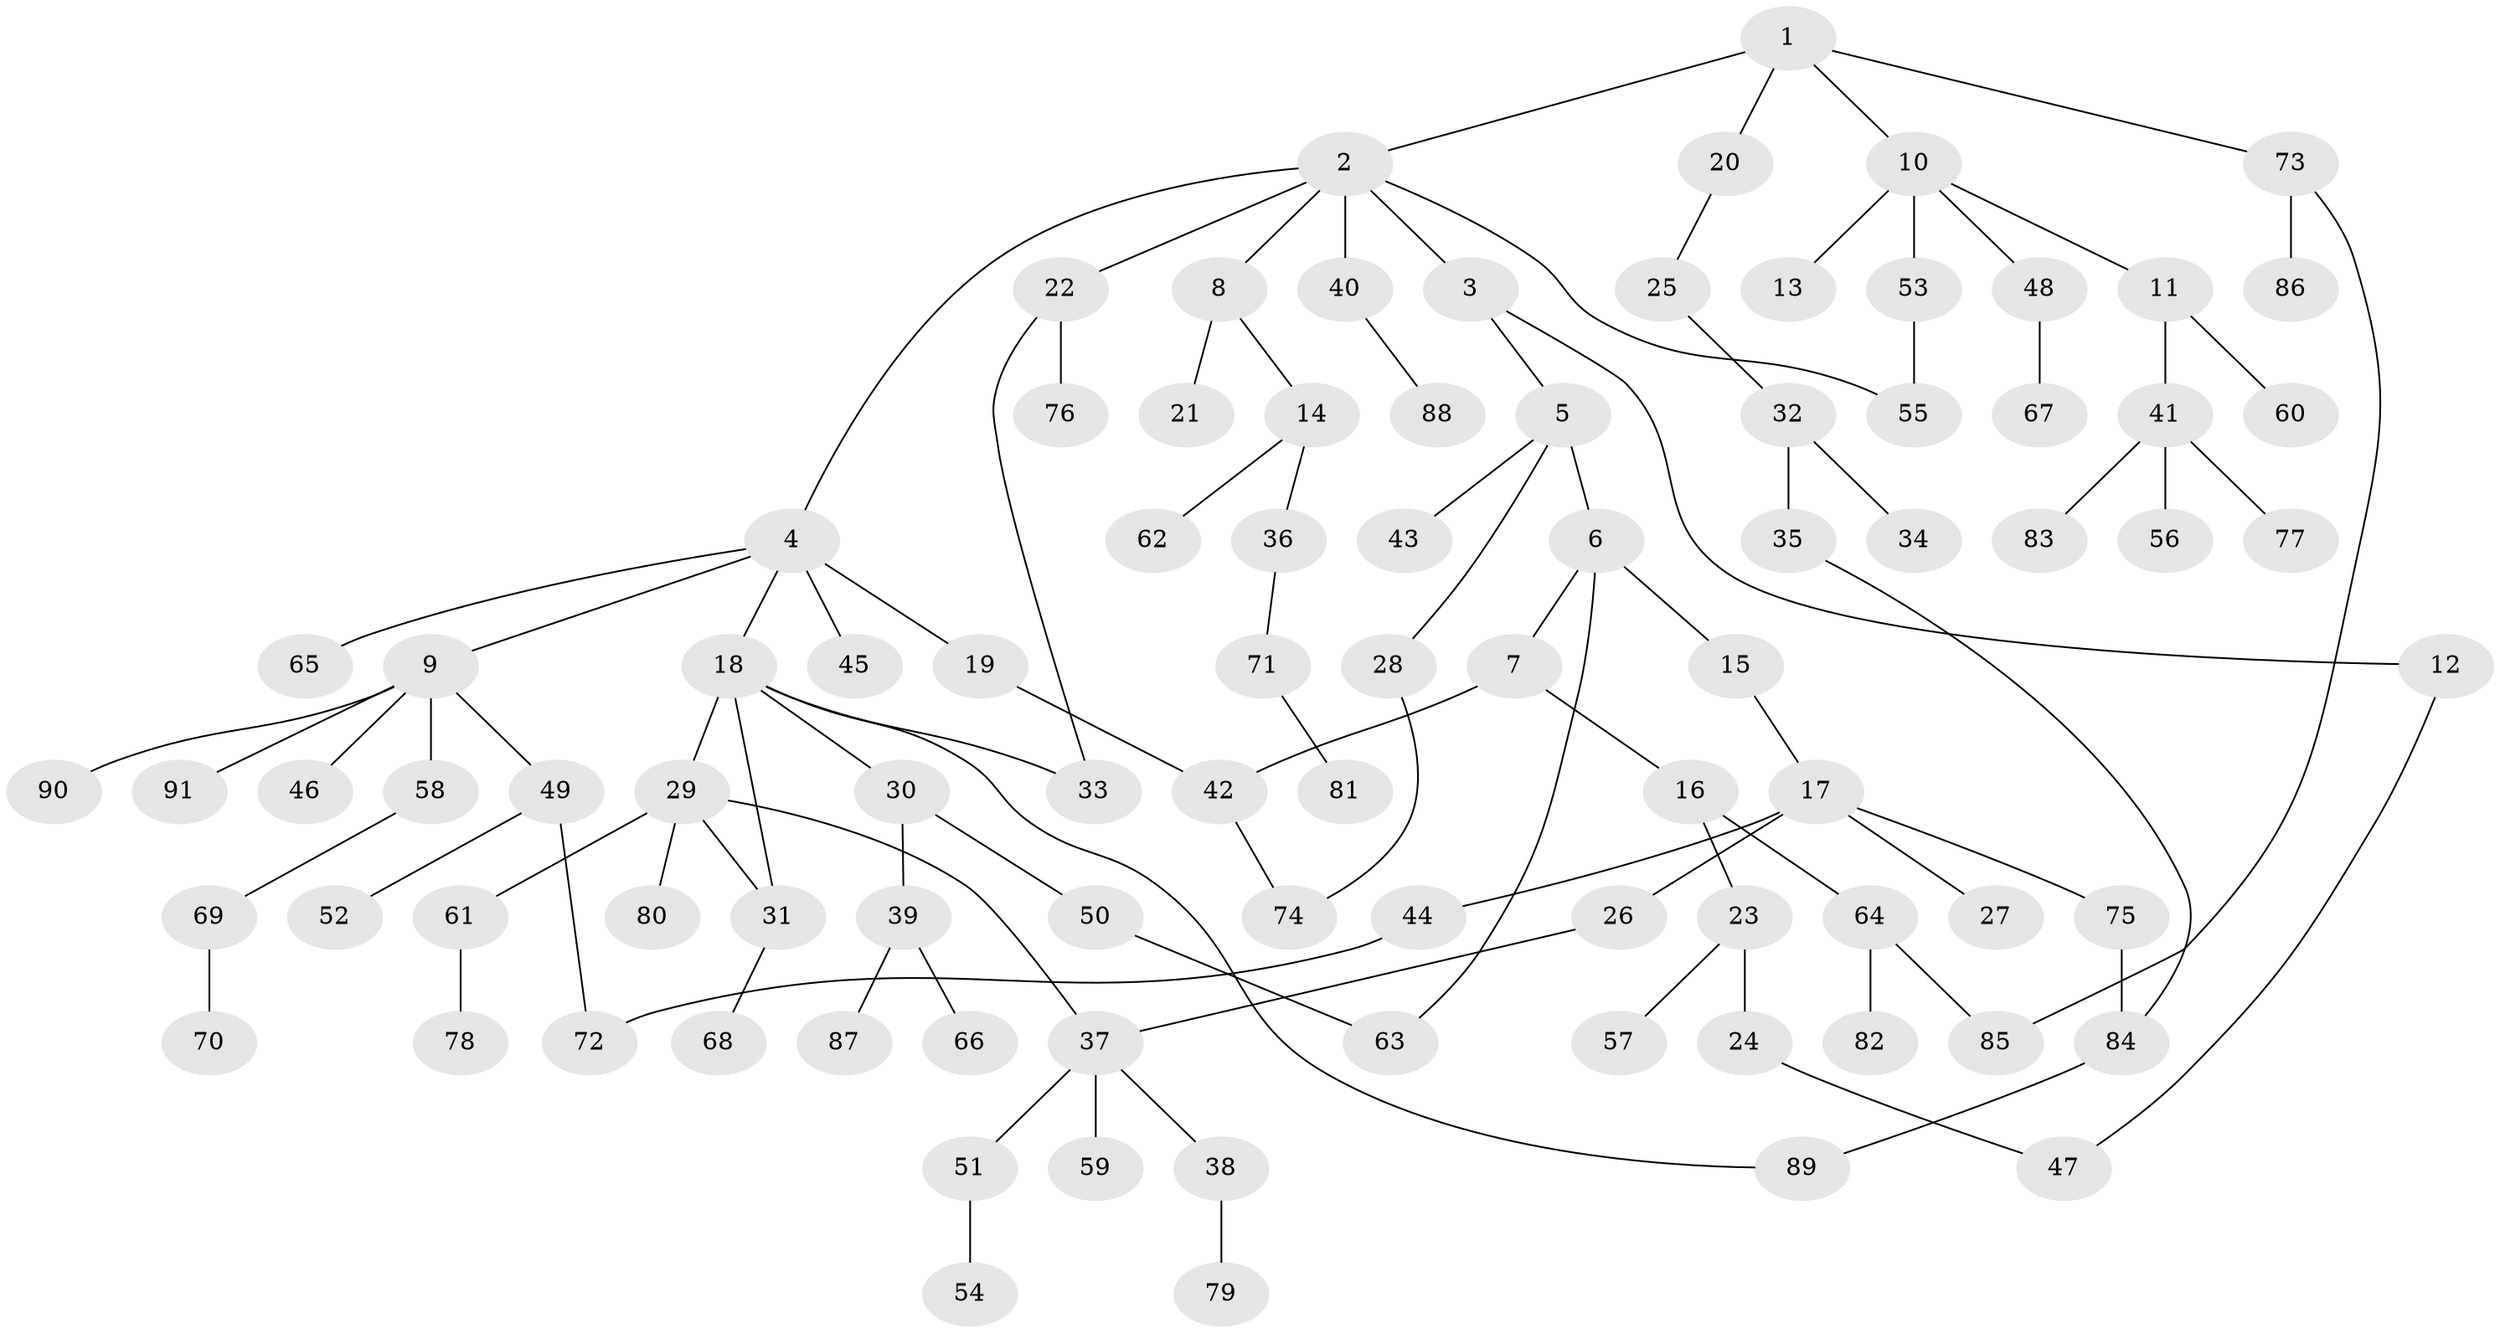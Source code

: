 // coarse degree distribution, {4: 0.10810810810810811, 7: 0.02702702702702703, 6: 0.05405405405405406, 2: 0.40540540540540543, 3: 0.1891891891891892, 1: 0.21621621621621623}
// Generated by graph-tools (version 1.1) at 2025/49/03/04/25 22:49:15]
// undirected, 91 vertices, 102 edges
graph export_dot {
  node [color=gray90,style=filled];
  1;
  2;
  3;
  4;
  5;
  6;
  7;
  8;
  9;
  10;
  11;
  12;
  13;
  14;
  15;
  16;
  17;
  18;
  19;
  20;
  21;
  22;
  23;
  24;
  25;
  26;
  27;
  28;
  29;
  30;
  31;
  32;
  33;
  34;
  35;
  36;
  37;
  38;
  39;
  40;
  41;
  42;
  43;
  44;
  45;
  46;
  47;
  48;
  49;
  50;
  51;
  52;
  53;
  54;
  55;
  56;
  57;
  58;
  59;
  60;
  61;
  62;
  63;
  64;
  65;
  66;
  67;
  68;
  69;
  70;
  71;
  72;
  73;
  74;
  75;
  76;
  77;
  78;
  79;
  80;
  81;
  82;
  83;
  84;
  85;
  86;
  87;
  88;
  89;
  90;
  91;
  1 -- 2;
  1 -- 10;
  1 -- 20;
  1 -- 73;
  2 -- 3;
  2 -- 4;
  2 -- 8;
  2 -- 22;
  2 -- 40;
  2 -- 55;
  3 -- 5;
  3 -- 12;
  4 -- 9;
  4 -- 18;
  4 -- 19;
  4 -- 45;
  4 -- 65;
  5 -- 6;
  5 -- 28;
  5 -- 43;
  6 -- 7;
  6 -- 15;
  6 -- 63;
  7 -- 16;
  7 -- 42;
  8 -- 14;
  8 -- 21;
  9 -- 46;
  9 -- 49;
  9 -- 58;
  9 -- 90;
  9 -- 91;
  10 -- 11;
  10 -- 13;
  10 -- 48;
  10 -- 53;
  11 -- 41;
  11 -- 60;
  12 -- 47;
  14 -- 36;
  14 -- 62;
  15 -- 17;
  16 -- 23;
  16 -- 64;
  17 -- 26;
  17 -- 27;
  17 -- 44;
  17 -- 75;
  18 -- 29;
  18 -- 30;
  18 -- 33;
  18 -- 89;
  18 -- 31;
  19 -- 42;
  20 -- 25;
  22 -- 76;
  22 -- 33;
  23 -- 24;
  23 -- 57;
  24 -- 47;
  25 -- 32;
  26 -- 37;
  28 -- 74;
  29 -- 31;
  29 -- 37;
  29 -- 61;
  29 -- 80;
  30 -- 39;
  30 -- 50;
  31 -- 68;
  32 -- 34;
  32 -- 35;
  35 -- 84;
  36 -- 71;
  37 -- 38;
  37 -- 51;
  37 -- 59;
  38 -- 79;
  39 -- 66;
  39 -- 87;
  40 -- 88;
  41 -- 56;
  41 -- 77;
  41 -- 83;
  42 -- 74;
  44 -- 72;
  48 -- 67;
  49 -- 52;
  49 -- 72;
  50 -- 63;
  51 -- 54;
  53 -- 55;
  58 -- 69;
  61 -- 78;
  64 -- 82;
  64 -- 85;
  69 -- 70;
  71 -- 81;
  73 -- 86;
  73 -- 85;
  75 -- 84;
  84 -- 89;
}
